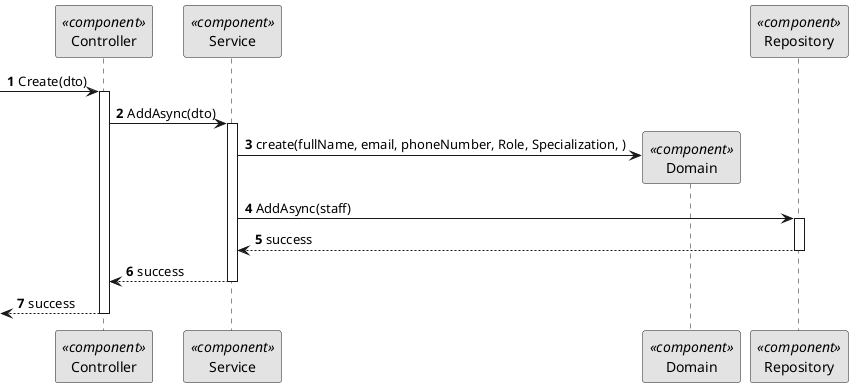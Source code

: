 @startuml 5.1.1
skinparam monochrome true
skinparam packageStyle rectangle
skinparam shadowing false

autonumber

participant "Controller" as CTRL <<component>>
participant "Service" as SERV <<component>>
participant "Domain" as DOM <<component>>
participant "Repository" as REPO <<component>>

-> CTRL: Create(dto)
activate CTRL
CTRL -> SERV: AddAsync(dto)
activate SERV
SERV -> DOM**: create(fullName, email, phoneNumber, Role, Specialization, )
SERV -> REPO: AddAsync(staff)
activate REPO
REPO --> SERV: success
deactivate REPO
SERV --> CTRL: success
deactivate SERV
<--- CTRL : success
deactivate CTRL



@enduml